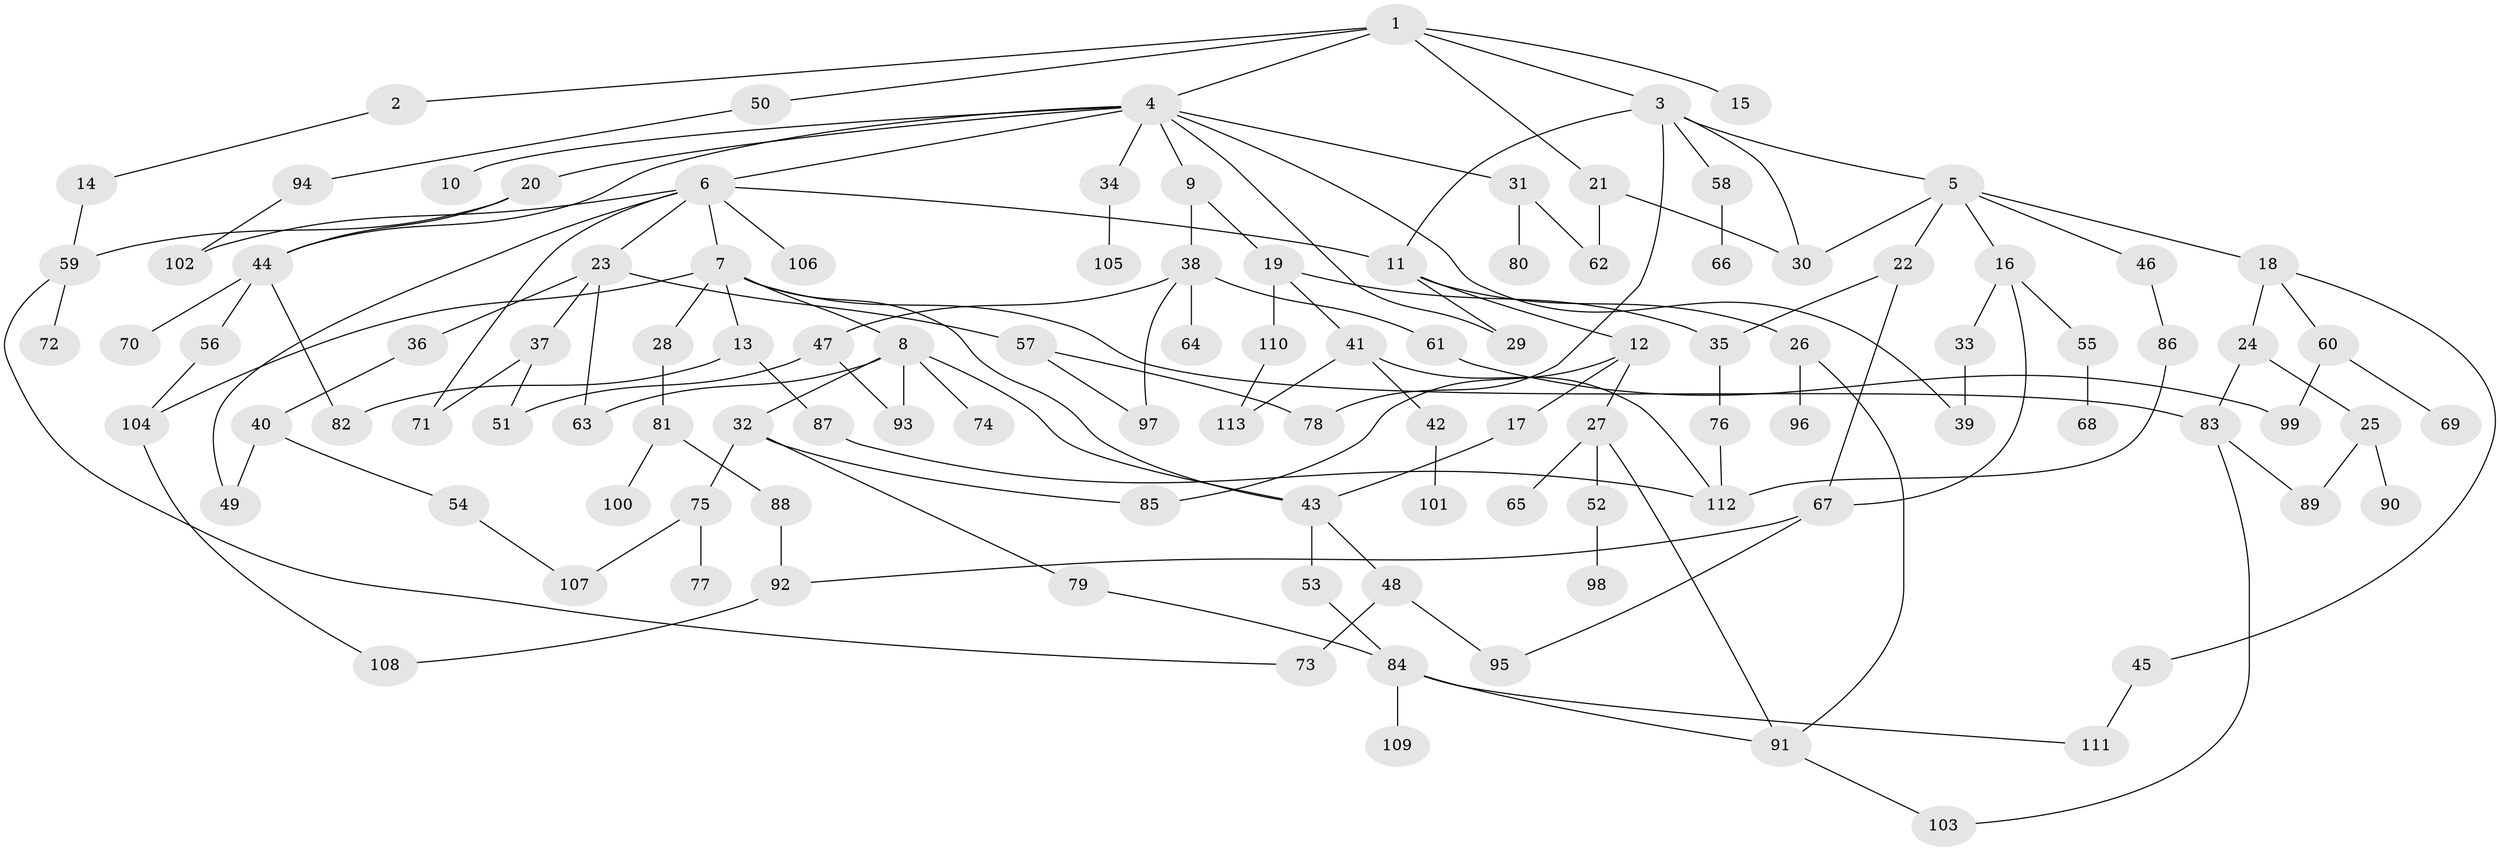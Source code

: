 // Generated by graph-tools (version 1.1) at 2025/13/03/09/25 04:13:25]
// undirected, 113 vertices, 152 edges
graph export_dot {
graph [start="1"]
  node [color=gray90,style=filled];
  1;
  2;
  3;
  4;
  5;
  6;
  7;
  8;
  9;
  10;
  11;
  12;
  13;
  14;
  15;
  16;
  17;
  18;
  19;
  20;
  21;
  22;
  23;
  24;
  25;
  26;
  27;
  28;
  29;
  30;
  31;
  32;
  33;
  34;
  35;
  36;
  37;
  38;
  39;
  40;
  41;
  42;
  43;
  44;
  45;
  46;
  47;
  48;
  49;
  50;
  51;
  52;
  53;
  54;
  55;
  56;
  57;
  58;
  59;
  60;
  61;
  62;
  63;
  64;
  65;
  66;
  67;
  68;
  69;
  70;
  71;
  72;
  73;
  74;
  75;
  76;
  77;
  78;
  79;
  80;
  81;
  82;
  83;
  84;
  85;
  86;
  87;
  88;
  89;
  90;
  91;
  92;
  93;
  94;
  95;
  96;
  97;
  98;
  99;
  100;
  101;
  102;
  103;
  104;
  105;
  106;
  107;
  108;
  109;
  110;
  111;
  112;
  113;
  1 -- 2;
  1 -- 3;
  1 -- 4;
  1 -- 15;
  1 -- 21;
  1 -- 50;
  2 -- 14;
  3 -- 5;
  3 -- 58;
  3 -- 78;
  3 -- 30;
  3 -- 11;
  4 -- 6;
  4 -- 9;
  4 -- 10;
  4 -- 20;
  4 -- 29;
  4 -- 31;
  4 -- 34;
  4 -- 39;
  4 -- 44;
  5 -- 16;
  5 -- 18;
  5 -- 22;
  5 -- 46;
  5 -- 30;
  6 -- 7;
  6 -- 11;
  6 -- 23;
  6 -- 71;
  6 -- 102;
  6 -- 106;
  6 -- 49;
  7 -- 8;
  7 -- 13;
  7 -- 28;
  7 -- 83;
  7 -- 104;
  7 -- 43;
  8 -- 32;
  8 -- 43;
  8 -- 63;
  8 -- 74;
  8 -- 93;
  9 -- 19;
  9 -- 38;
  11 -- 12;
  11 -- 26;
  11 -- 29;
  12 -- 17;
  12 -- 27;
  12 -- 85;
  13 -- 82;
  13 -- 87;
  14 -- 59;
  16 -- 33;
  16 -- 55;
  16 -- 67;
  17 -- 43;
  18 -- 24;
  18 -- 45;
  18 -- 60;
  19 -- 41;
  19 -- 110;
  19 -- 35;
  20 -- 44;
  20 -- 59;
  21 -- 30;
  21 -- 62;
  22 -- 35;
  22 -- 67;
  23 -- 36;
  23 -- 37;
  23 -- 57;
  23 -- 63;
  24 -- 25;
  24 -- 83;
  25 -- 90;
  25 -- 89;
  26 -- 91;
  26 -- 96;
  27 -- 52;
  27 -- 65;
  27 -- 91;
  28 -- 81;
  31 -- 80;
  31 -- 62;
  32 -- 75;
  32 -- 79;
  32 -- 85;
  33 -- 39;
  34 -- 105;
  35 -- 76;
  36 -- 40;
  37 -- 51;
  37 -- 71;
  38 -- 47;
  38 -- 61;
  38 -- 64;
  38 -- 97;
  40 -- 49;
  40 -- 54;
  41 -- 42;
  41 -- 113;
  41 -- 112;
  42 -- 101;
  43 -- 48;
  43 -- 53;
  44 -- 56;
  44 -- 70;
  44 -- 82;
  45 -- 111;
  46 -- 86;
  47 -- 93;
  47 -- 51;
  48 -- 73;
  48 -- 95;
  50 -- 94;
  52 -- 98;
  53 -- 84;
  54 -- 107;
  55 -- 68;
  56 -- 104;
  57 -- 97;
  57 -- 78;
  58 -- 66;
  59 -- 72;
  59 -- 73;
  60 -- 69;
  60 -- 99;
  61 -- 99;
  67 -- 95;
  67 -- 92;
  75 -- 77;
  75 -- 107;
  76 -- 112;
  79 -- 84;
  81 -- 88;
  81 -- 100;
  83 -- 89;
  83 -- 103;
  84 -- 109;
  84 -- 111;
  84 -- 91;
  86 -- 112;
  87 -- 112;
  88 -- 92;
  91 -- 103;
  92 -- 108;
  94 -- 102;
  104 -- 108;
  110 -- 113;
}
